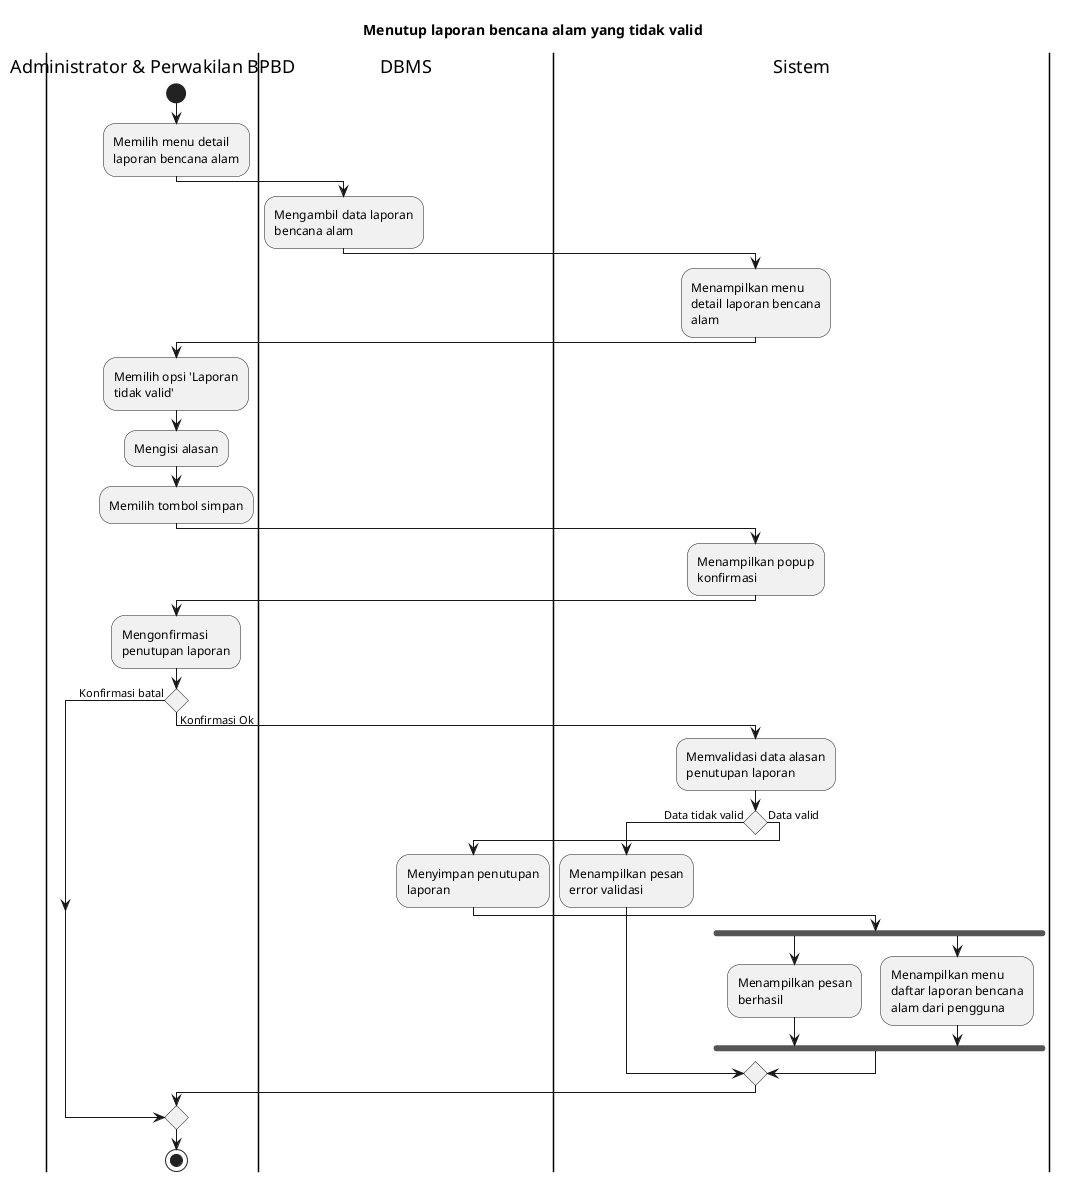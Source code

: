 @startuml UC-MGDISASTER-004 - Menutup laporan bencana alam yang tidak valid
skinparam wrapWidth 140

title Menutup laporan bencana alam yang tidak valid

|Administrator & Perwakilan BPBD|
start
:Memilih menu detail laporan bencana alam;

|DBMS|
:Mengambil data laporan bencana alam;

|Sistem|
:Menampilkan menu detail laporan bencana alam;

|Administrator & Perwakilan BPBD|
:Memilih opsi 'Laporan tidak valid';
:Mengisi alasan;
:Memilih tombol simpan;

|Sistem|
:Menampilkan popup konfirmasi;

|Administrator & Perwakilan BPBD|
:Mengonfirmasi penutupan laporan;

if () then (Konfirmasi batal)
else (Konfirmasi Ok)
  |Sistem|
  :Memvalidasi data alasan penutupan laporan;

  if () then (Data tidak valid)
    :Menampilkan pesan error validasi;
  else (Data valid)
    |DBMS|
    :Menyimpan penutupan laporan;

    |Sistem|
    fork
      :Menampilkan pesan berhasil;
    fork again
      :Menampilkan menu daftar laporan bencana alam dari pengguna;
    endfork
  endif
endif

|Administrator & Perwakilan BPBD|
stop

@enduml
